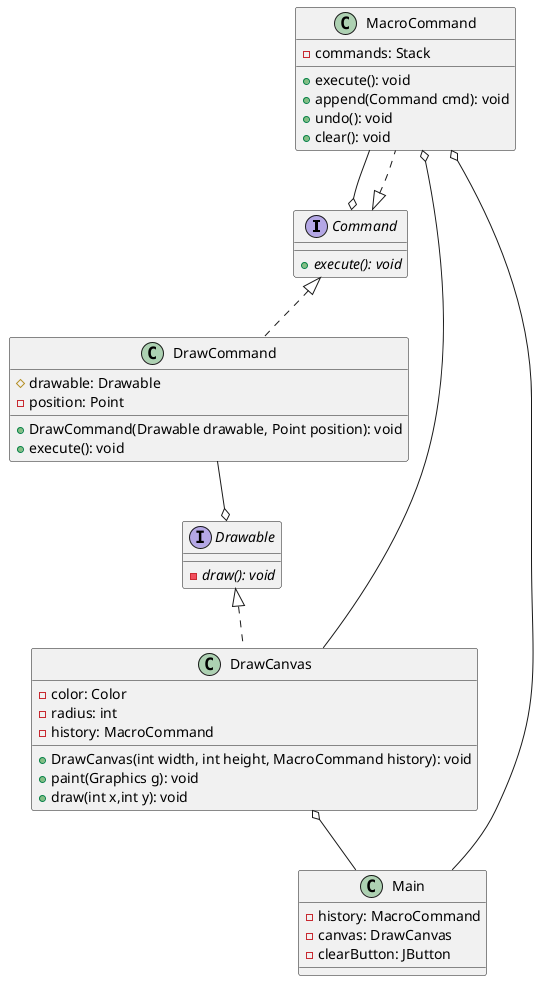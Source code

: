 @startuml Command
interface Command {
  + {abstract} execute(): void
}

class MacroCommand implements Command {
  - commands: Stack
  + execute(): void
  + append(Command cmd): void
  + undo(): void
  + clear(): void
}

class DrawCommand implements Command {
  # drawable: Drawable
  - position: Point
  + DrawCommand(Drawable drawable, Point position): void
  + execute(): void
}

interface Drawable {
  - {abstract}draw(): void
}

class DrawCanvas implements Drawable {
  - color: Color
  - radius: int
  - history: MacroCommand
  + DrawCanvas(int width, int height, MacroCommand history): void
  + paint(Graphics g): void
  + draw(int x,int y): void
}

class Main{
  - history: MacroCommand
  - canvas: DrawCanvas
  - clearButton: JButton
}

Main -up-o DrawCanvas
Main -up-o MacroCommand
DrawCanvas -right-o MacroCommand
DrawCommand --o Drawable
MacroCommand --o Command
@enduml